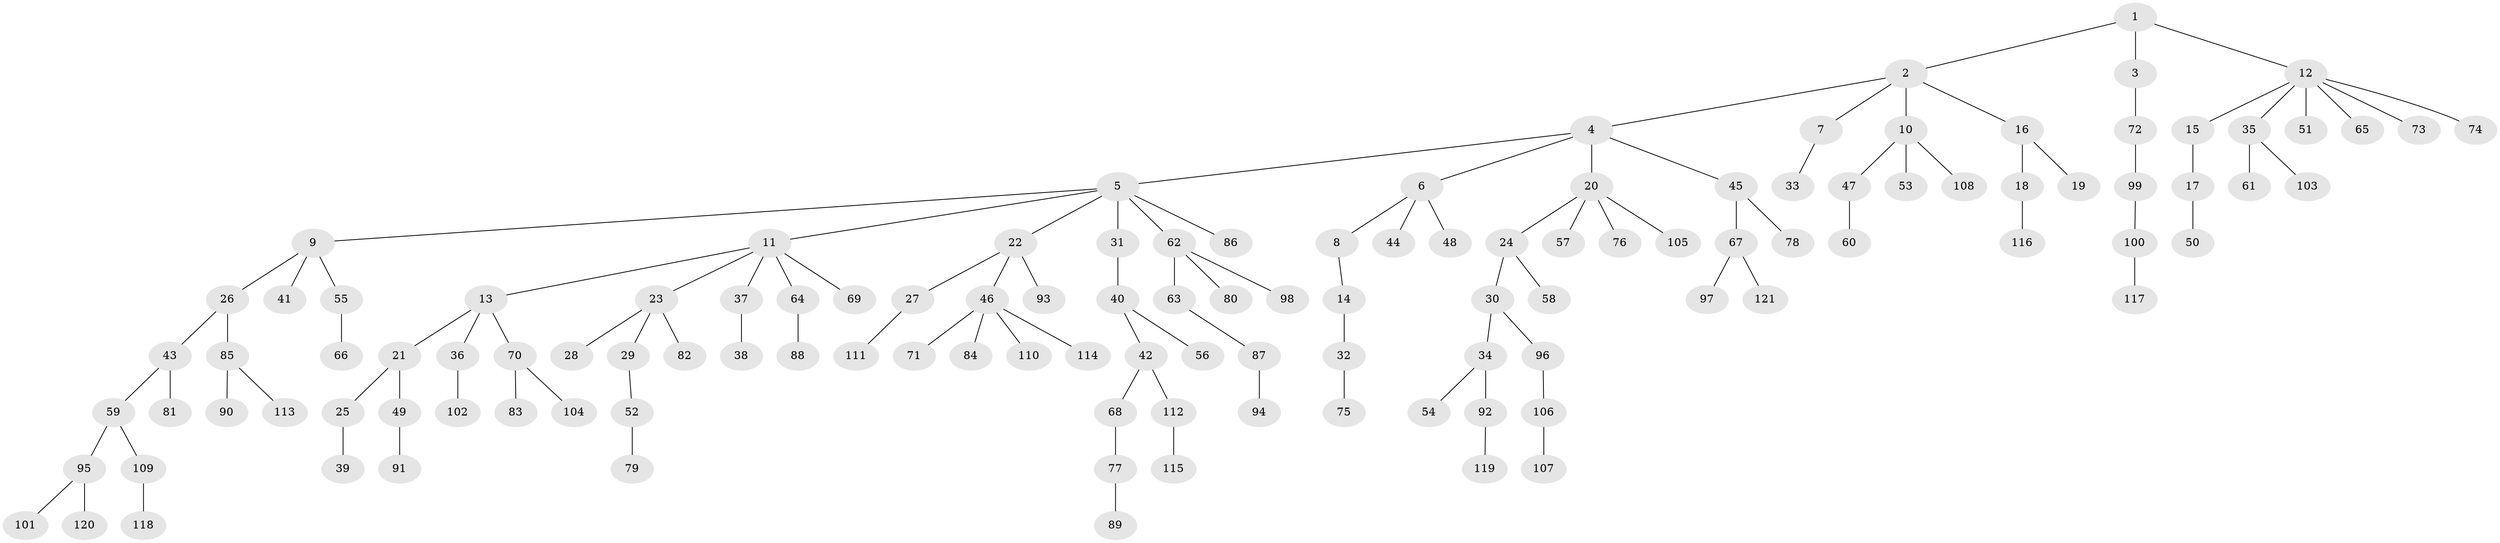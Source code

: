 // Generated by graph-tools (version 1.1) at 2025/26/03/09/25 03:26:27]
// undirected, 121 vertices, 120 edges
graph export_dot {
graph [start="1"]
  node [color=gray90,style=filled];
  1;
  2;
  3;
  4;
  5;
  6;
  7;
  8;
  9;
  10;
  11;
  12;
  13;
  14;
  15;
  16;
  17;
  18;
  19;
  20;
  21;
  22;
  23;
  24;
  25;
  26;
  27;
  28;
  29;
  30;
  31;
  32;
  33;
  34;
  35;
  36;
  37;
  38;
  39;
  40;
  41;
  42;
  43;
  44;
  45;
  46;
  47;
  48;
  49;
  50;
  51;
  52;
  53;
  54;
  55;
  56;
  57;
  58;
  59;
  60;
  61;
  62;
  63;
  64;
  65;
  66;
  67;
  68;
  69;
  70;
  71;
  72;
  73;
  74;
  75;
  76;
  77;
  78;
  79;
  80;
  81;
  82;
  83;
  84;
  85;
  86;
  87;
  88;
  89;
  90;
  91;
  92;
  93;
  94;
  95;
  96;
  97;
  98;
  99;
  100;
  101;
  102;
  103;
  104;
  105;
  106;
  107;
  108;
  109;
  110;
  111;
  112;
  113;
  114;
  115;
  116;
  117;
  118;
  119;
  120;
  121;
  1 -- 2;
  1 -- 3;
  1 -- 12;
  2 -- 4;
  2 -- 7;
  2 -- 10;
  2 -- 16;
  3 -- 72;
  4 -- 5;
  4 -- 6;
  4 -- 20;
  4 -- 45;
  5 -- 9;
  5 -- 11;
  5 -- 22;
  5 -- 31;
  5 -- 62;
  5 -- 86;
  6 -- 8;
  6 -- 44;
  6 -- 48;
  7 -- 33;
  8 -- 14;
  9 -- 26;
  9 -- 41;
  9 -- 55;
  10 -- 47;
  10 -- 53;
  10 -- 108;
  11 -- 13;
  11 -- 23;
  11 -- 37;
  11 -- 64;
  11 -- 69;
  12 -- 15;
  12 -- 35;
  12 -- 51;
  12 -- 65;
  12 -- 73;
  12 -- 74;
  13 -- 21;
  13 -- 36;
  13 -- 70;
  14 -- 32;
  15 -- 17;
  16 -- 18;
  16 -- 19;
  17 -- 50;
  18 -- 116;
  20 -- 24;
  20 -- 57;
  20 -- 76;
  20 -- 105;
  21 -- 25;
  21 -- 49;
  22 -- 27;
  22 -- 46;
  22 -- 93;
  23 -- 28;
  23 -- 29;
  23 -- 82;
  24 -- 30;
  24 -- 58;
  25 -- 39;
  26 -- 43;
  26 -- 85;
  27 -- 111;
  29 -- 52;
  30 -- 34;
  30 -- 96;
  31 -- 40;
  32 -- 75;
  34 -- 54;
  34 -- 92;
  35 -- 61;
  35 -- 103;
  36 -- 102;
  37 -- 38;
  40 -- 42;
  40 -- 56;
  42 -- 68;
  42 -- 112;
  43 -- 59;
  43 -- 81;
  45 -- 67;
  45 -- 78;
  46 -- 71;
  46 -- 84;
  46 -- 110;
  46 -- 114;
  47 -- 60;
  49 -- 91;
  52 -- 79;
  55 -- 66;
  59 -- 95;
  59 -- 109;
  62 -- 63;
  62 -- 80;
  62 -- 98;
  63 -- 87;
  64 -- 88;
  67 -- 97;
  67 -- 121;
  68 -- 77;
  70 -- 83;
  70 -- 104;
  72 -- 99;
  77 -- 89;
  85 -- 90;
  85 -- 113;
  87 -- 94;
  92 -- 119;
  95 -- 101;
  95 -- 120;
  96 -- 106;
  99 -- 100;
  100 -- 117;
  106 -- 107;
  109 -- 118;
  112 -- 115;
}
